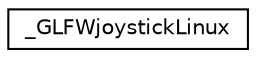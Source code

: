 digraph "Graphical Class Hierarchy"
{
 // LATEX_PDF_SIZE
  edge [fontname="Helvetica",fontsize="10",labelfontname="Helvetica",labelfontsize="10"];
  node [fontname="Helvetica",fontsize="10",shape=record];
  rankdir="LR";
  Node0 [label="_GLFWjoystickLinux",height=0.2,width=0.4,color="black", fillcolor="white", style="filled",URL="$struct__GLFWjoystickLinux.html",tooltip=" "];
}
